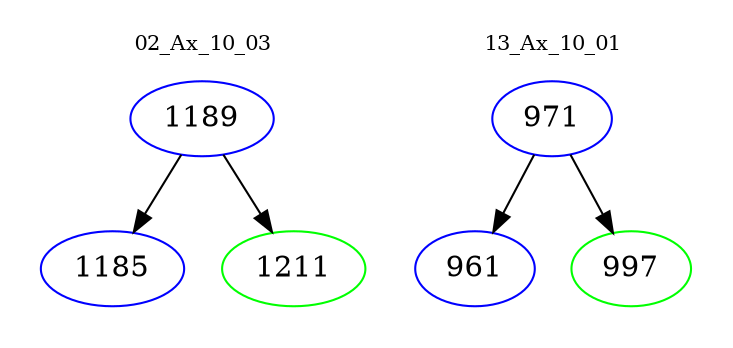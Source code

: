 digraph{
subgraph cluster_0 {
color = white
label = "02_Ax_10_03";
fontsize=10;
T0_1189 [label="1189", color="blue"]
T0_1189 -> T0_1185 [color="black"]
T0_1185 [label="1185", color="blue"]
T0_1189 -> T0_1211 [color="black"]
T0_1211 [label="1211", color="green"]
}
subgraph cluster_1 {
color = white
label = "13_Ax_10_01";
fontsize=10;
T1_971 [label="971", color="blue"]
T1_971 -> T1_961 [color="black"]
T1_961 [label="961", color="blue"]
T1_971 -> T1_997 [color="black"]
T1_997 [label="997", color="green"]
}
}
